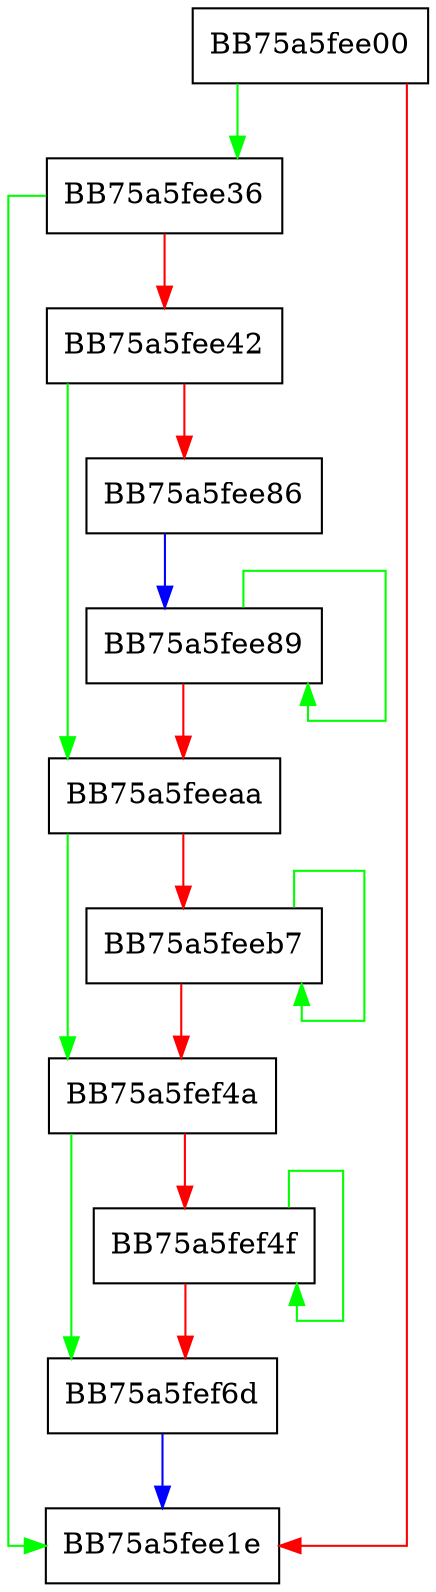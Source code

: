 digraph exepack_ismine {
  node [shape="box"];
  graph [splines=ortho];
  BB75a5fee00 -> BB75a5fee36 [color="green"];
  BB75a5fee00 -> BB75a5fee1e [color="red"];
  BB75a5fee36 -> BB75a5fee1e [color="green"];
  BB75a5fee36 -> BB75a5fee42 [color="red"];
  BB75a5fee42 -> BB75a5feeaa [color="green"];
  BB75a5fee42 -> BB75a5fee86 [color="red"];
  BB75a5fee86 -> BB75a5fee89 [color="blue"];
  BB75a5fee89 -> BB75a5fee89 [color="green"];
  BB75a5fee89 -> BB75a5feeaa [color="red"];
  BB75a5feeaa -> BB75a5fef4a [color="green"];
  BB75a5feeaa -> BB75a5feeb7 [color="red"];
  BB75a5feeb7 -> BB75a5feeb7 [color="green"];
  BB75a5feeb7 -> BB75a5fef4a [color="red"];
  BB75a5fef4a -> BB75a5fef6d [color="green"];
  BB75a5fef4a -> BB75a5fef4f [color="red"];
  BB75a5fef4f -> BB75a5fef4f [color="green"];
  BB75a5fef4f -> BB75a5fef6d [color="red"];
  BB75a5fef6d -> BB75a5fee1e [color="blue"];
}
